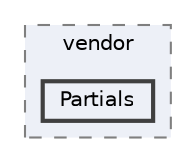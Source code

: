 digraph "dev.sharpishly.com/website/vendor/Partials"
{
 // LATEX_PDF_SIZE
  bgcolor="transparent";
  edge [fontname=Helvetica,fontsize=10,labelfontname=Helvetica,labelfontsize=10];
  node [fontname=Helvetica,fontsize=10,shape=box,height=0.2,width=0.4];
  compound=true
  subgraph clusterdir_6031a4b2d1cb1e9d66cf451e65c1ec22 {
    graph [ bgcolor="#edf0f7", pencolor="grey50", label="vendor", fontname=Helvetica,fontsize=10 style="filled,dashed", URL="dir_6031a4b2d1cb1e9d66cf451e65c1ec22.html",tooltip=""]
  dir_68c5737f37b0245b1a06dc2dbe119dcf [label="Partials", fillcolor="#edf0f7", color="grey25", style="filled,bold", URL="dir_68c5737f37b0245b1a06dc2dbe119dcf.html",tooltip=""];
  }
}
